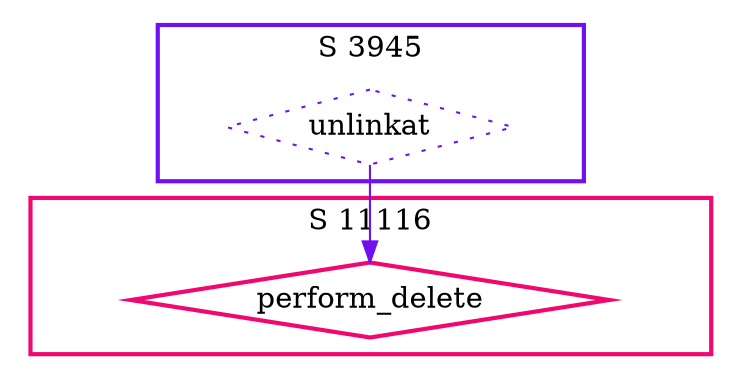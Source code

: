 digraph G {
  ratio=0.500000;
  "UV perform_delete (11116)" [shape=diamond, label="perform_delete",
                               color="#F00870", style=bold];
  "UV unlinkat (3945)" [shape=diamond, label="unlinkat", color="#7010F0",
                        style=dotted];
  
  subgraph cluster_3945 { label="S 3945";
    color="#7010F0";
    style=bold;
    "UV unlinkat (3945)"; };
  subgraph cluster_11116 { label="S 11116";
    color="#F00870";
    style=bold;
    "UV perform_delete (11116)"; };
  
  "UV unlinkat (3945)" -> "UV perform_delete (11116)" [color="#7010F0"];
  
  }